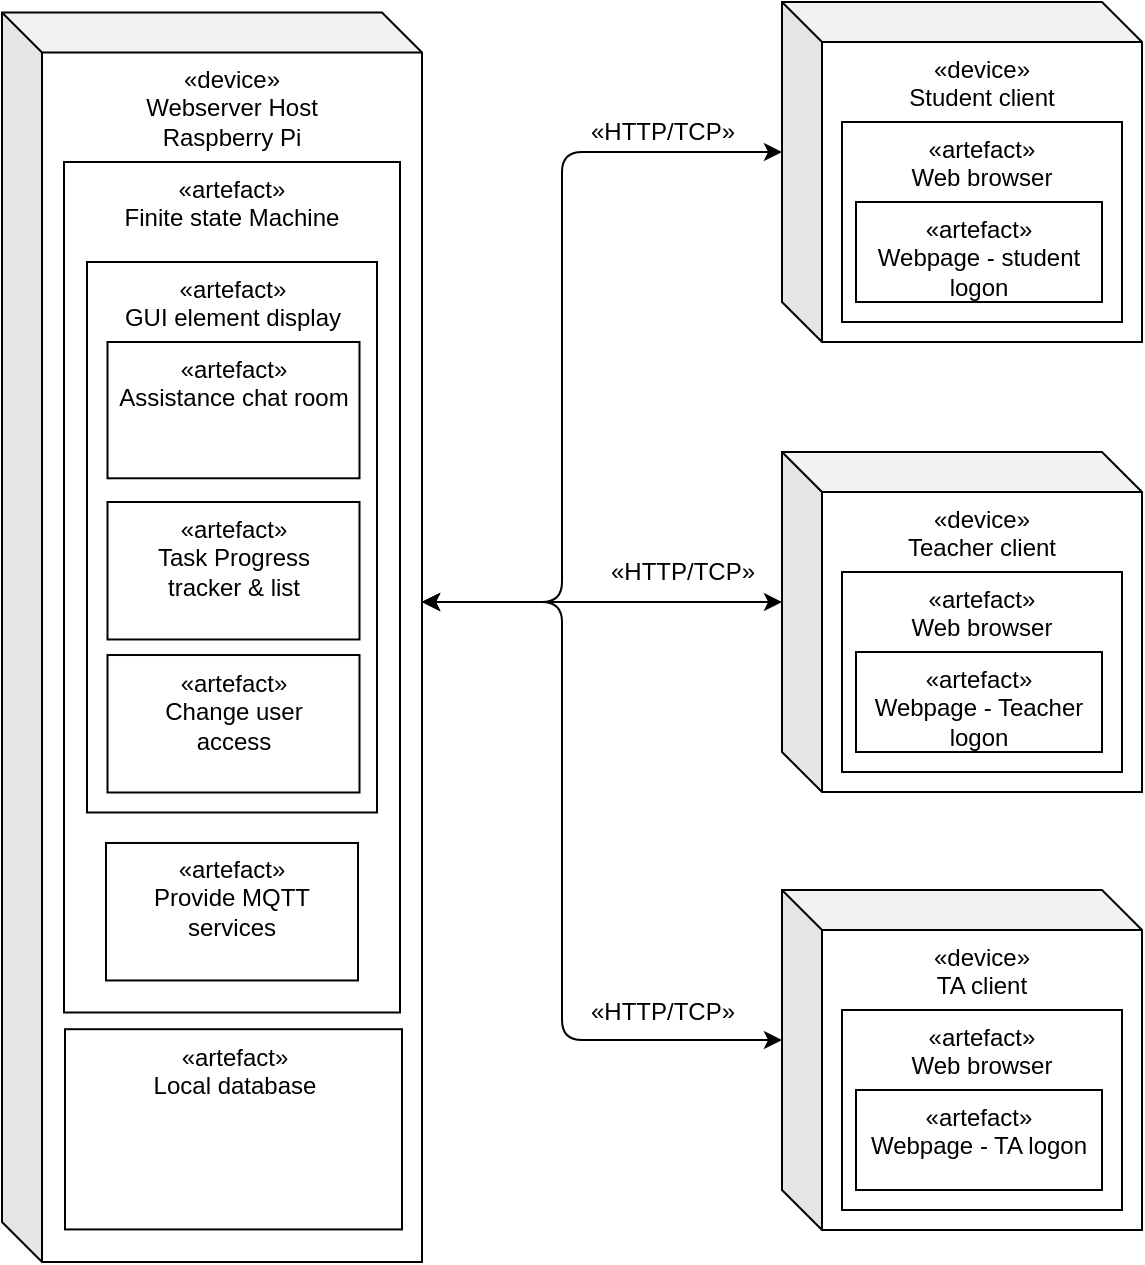 <mxfile>
    <diagram id="It05KLNP4bwDYOWpY8ZD" name="Startpage">
        <mxGraphModel dx="1207" dy="846" grid="1" gridSize="10" guides="1" tooltips="1" connect="1" arrows="1" fold="1" page="0" pageScale="1" pageWidth="827" pageHeight="1169" math="0" shadow="0">
            <root>
                <mxCell id="0"/>
                <mxCell id="1" parent="0"/>
                <mxCell id="25" value="" style="group" parent="1" vertex="1" connectable="0">
                    <mxGeometry x="600" y="80" width="180" height="170" as="geometry"/>
                </mxCell>
                <mxCell id="3" value="«device»&lt;br&gt;Student client" style="shape=cube;whiteSpace=wrap;html=1;boundedLbl=1;backgroundOutline=1;darkOpacity=0.05;darkOpacity2=0.1;verticalAlign=top;" parent="25" vertex="1">
                    <mxGeometry width="180" height="170" as="geometry"/>
                </mxCell>
                <mxCell id="17" value="" style="group" parent="25" vertex="1" connectable="0">
                    <mxGeometry x="30" y="60" width="140" height="100" as="geometry"/>
                </mxCell>
                <mxCell id="15" value="«artefact»&lt;br&gt;Web browser" style="rounded=0;whiteSpace=wrap;html=1;verticalAlign=top;" parent="17" vertex="1">
                    <mxGeometry width="140" height="100" as="geometry"/>
                </mxCell>
                <mxCell id="16" value="«artefact»&lt;br&gt;Webpage - student logon" style="rounded=0;whiteSpace=wrap;html=1;verticalAlign=top;" parent="17" vertex="1">
                    <mxGeometry x="7" y="40" width="123" height="50" as="geometry"/>
                </mxCell>
                <mxCell id="26" value="" style="group" parent="1" vertex="1" connectable="0">
                    <mxGeometry x="600" y="305" width="180" height="170" as="geometry"/>
                </mxCell>
                <mxCell id="4" value="«device»&lt;br&gt;Teacher client" style="shape=cube;whiteSpace=wrap;html=1;boundedLbl=1;backgroundOutline=1;darkOpacity=0.05;darkOpacity2=0.1;verticalAlign=top;" parent="26" vertex="1">
                    <mxGeometry width="180" height="170" as="geometry"/>
                </mxCell>
                <mxCell id="19" value="" style="group" parent="26" vertex="1" connectable="0">
                    <mxGeometry x="30" y="60" width="140" height="100" as="geometry"/>
                </mxCell>
                <mxCell id="20" value="«artefact»&lt;br&gt;Web browser" style="rounded=0;whiteSpace=wrap;html=1;verticalAlign=top;" parent="19" vertex="1">
                    <mxGeometry width="140" height="100" as="geometry"/>
                </mxCell>
                <mxCell id="21" value="«artefact»&lt;br&gt;Webpage - Teacher logon" style="rounded=0;whiteSpace=wrap;html=1;verticalAlign=top;" parent="19" vertex="1">
                    <mxGeometry x="7" y="40" width="123" height="50" as="geometry"/>
                </mxCell>
                <mxCell id="27" value="" style="group" parent="1" vertex="1" connectable="0">
                    <mxGeometry x="600" y="524" width="180" height="170" as="geometry"/>
                </mxCell>
                <mxCell id="5" value="«device»&lt;br&gt;TA client" style="shape=cube;whiteSpace=wrap;html=1;boundedLbl=1;backgroundOutline=1;darkOpacity=0.05;darkOpacity2=0.1;verticalAlign=top;" parent="27" vertex="1">
                    <mxGeometry width="180" height="170" as="geometry"/>
                </mxCell>
                <mxCell id="22" value="" style="group" parent="27" vertex="1" connectable="0">
                    <mxGeometry x="30" y="60" width="140" height="100" as="geometry"/>
                </mxCell>
                <mxCell id="23" value="«artefact»&lt;br&gt;Web browser" style="rounded=0;whiteSpace=wrap;html=1;verticalAlign=top;" parent="22" vertex="1">
                    <mxGeometry width="140" height="100" as="geometry"/>
                </mxCell>
                <mxCell id="24" value="«artefact»&lt;br&gt;Webpage - TA logon" style="rounded=0;whiteSpace=wrap;html=1;verticalAlign=top;" parent="22" vertex="1">
                    <mxGeometry x="7" y="40" width="123" height="50" as="geometry"/>
                </mxCell>
                <mxCell id="31" style="edgeStyle=none;html=1;entryX=0;entryY=0;entryDx=0;entryDy=75;entryPerimeter=0;startArrow=classic;startFill=1;exitX=0;exitY=0;exitDx=210;exitDy=294.755;exitPerimeter=0;" parent="1" source="2" target="3" edge="1">
                    <mxGeometry relative="1" as="geometry">
                        <Array as="points">
                            <mxPoint x="490" y="380"/>
                            <mxPoint x="490" y="155"/>
                        </Array>
                        <mxPoint x="430" y="350" as="sourcePoint"/>
                    </mxGeometry>
                </mxCell>
                <mxCell id="32" style="edgeStyle=none;html=1;entryX=0;entryY=0;entryDx=0;entryDy=75;entryPerimeter=0;startArrow=classic;startFill=1;exitX=0;exitY=0;exitDx=210;exitDy=294.755;exitPerimeter=0;" parent="1" source="2" target="4" edge="1">
                    <mxGeometry relative="1" as="geometry">
                        <mxPoint x="440" y="380" as="sourcePoint"/>
                    </mxGeometry>
                </mxCell>
                <mxCell id="33" style="edgeStyle=none;html=1;entryX=0;entryY=0;entryDx=0;entryDy=75;entryPerimeter=0;startArrow=classic;startFill=1;exitX=0;exitY=0;exitDx=210;exitDy=294.755;exitPerimeter=0;" parent="1" source="2" target="5" edge="1">
                    <mxGeometry relative="1" as="geometry">
                        <Array as="points">
                            <mxPoint x="490" y="380"/>
                            <mxPoint x="490" y="599"/>
                        </Array>
                        <mxPoint x="420" y="400" as="sourcePoint"/>
                    </mxGeometry>
                </mxCell>
                <mxCell id="36" value="&lt;span style=&quot;&quot;&gt;«&lt;/span&gt;&lt;span style=&quot;&quot;&gt;HTTP/TCP»&lt;br&gt;&lt;/span&gt;" style="text;html=1;align=center;verticalAlign=middle;resizable=0;points=[];autosize=1;strokeColor=none;fillColor=none;" parent="1" vertex="1">
                    <mxGeometry x="490" y="570" width="100" height="30" as="geometry"/>
                </mxCell>
                <mxCell id="41" value="&lt;span style=&quot;&quot;&gt;«&lt;/span&gt;&lt;span style=&quot;&quot;&gt;HTTP/TCP&lt;/span&gt;»&lt;span style=&quot;&quot;&gt;&lt;br&gt;&lt;/span&gt;" style="text;html=1;align=center;verticalAlign=middle;resizable=0;points=[];autosize=1;strokeColor=none;fillColor=none;" parent="1" vertex="1">
                    <mxGeometry x="490" y="130" width="100" height="30" as="geometry"/>
                </mxCell>
                <mxCell id="42" value="&lt;span style=&quot;&quot;&gt;«&lt;/span&gt;&lt;span style=&quot;&quot;&gt;HTTP/TCP&lt;/span&gt;»&lt;span style=&quot;&quot;&gt;&lt;br&gt;&lt;/span&gt;" style="text;html=1;align=center;verticalAlign=middle;resizable=0;points=[];autosize=1;strokeColor=none;fillColor=none;" parent="1" vertex="1">
                    <mxGeometry x="500" y="350" width="100" height="30" as="geometry"/>
                </mxCell>
                <mxCell id="63" value="" style="group" parent="1" vertex="1" connectable="0">
                    <mxGeometry x="210" y="85.25" width="210" height="624.75" as="geometry"/>
                </mxCell>
                <mxCell id="2" value="«device»&lt;br&gt;Webserver Host&lt;br&gt;Raspberry Pi" style="shape=cube;whiteSpace=wrap;html=1;boundedLbl=1;backgroundOutline=1;darkOpacity=0.05;darkOpacity2=0.1;verticalAlign=top;container=0;" parent="63" vertex="1">
                    <mxGeometry width="210" height="624.75" as="geometry"/>
                </mxCell>
                <mxCell id="6" value="«artefact»&lt;br&gt;Finite state Machine" style="rounded=0;whiteSpace=wrap;html=1;verticalAlign=top;container=0;" parent="63" vertex="1">
                    <mxGeometry x="31" y="74.75" width="168" height="425.25" as="geometry"/>
                </mxCell>
                <mxCell id="40" value="«artefact»&lt;br&gt;Local database" style="rounded=0;whiteSpace=wrap;html=1;verticalAlign=top;container=0;" parent="63" vertex="1">
                    <mxGeometry x="31.5" y="508.353" width="168.5" height="100.108" as="geometry"/>
                </mxCell>
                <mxCell id="46" value="«artefact»&lt;br&gt;Provide MQTT services" style="rounded=0;whiteSpace=wrap;html=1;verticalAlign=top;container=0;" parent="63" vertex="1">
                    <mxGeometry x="52" y="415.238" width="126" height="68.738" as="geometry"/>
                </mxCell>
                <mxCell id="47" value="«artefact»&lt;br&gt;GUI element display" style="whiteSpace=wrap;html=1;fillColor=default;verticalAlign=top;container=0;" parent="63" vertex="1">
                    <mxGeometry x="42.5" y="124.75" width="145" height="275.25" as="geometry"/>
                </mxCell>
                <mxCell id="11" value="«artefact»&lt;br&gt;Assistance chat room" style="rounded=0;whiteSpace=wrap;html=1;verticalAlign=top;container=0;" parent="63" vertex="1">
                    <mxGeometry x="52.75" y="164.749" width="126" height="68.139" as="geometry"/>
                </mxCell>
                <mxCell id="12" value="«artefact»&lt;br&gt;Task Progress &lt;br&gt;tracker &amp;amp; list" style="rounded=0;whiteSpace=wrap;html=1;verticalAlign=top;container=0;" parent="63" vertex="1">
                    <mxGeometry x="52.75" y="244.752" width="126" height="68.738" as="geometry"/>
                </mxCell>
                <mxCell id="64" value="«artefact»&lt;br&gt;Change user&lt;br&gt;access" style="rounded=0;whiteSpace=wrap;html=1;verticalAlign=top;container=0;" vertex="1" parent="63">
                    <mxGeometry x="52.75" y="321.262" width="126" height="68.738" as="geometry"/>
                </mxCell>
            </root>
        </mxGraphModel>
    </diagram>
</mxfile>